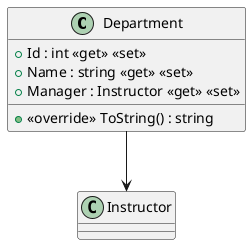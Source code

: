 @startuml
class Department {
    + Id : int <<get>> <<set>>
    + Name : string <<get>> <<set>>
    + Manager : Instructor <<get>> <<set>>
    + <<override>> ToString() : string
}
Department --> Instructor
@enduml
